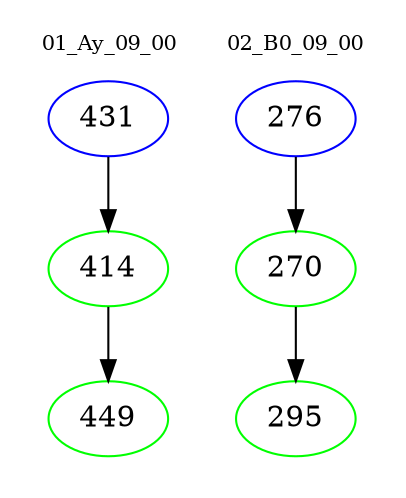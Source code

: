 digraph{
subgraph cluster_0 {
color = white
label = "01_Ay_09_00";
fontsize=10;
T0_431 [label="431", color="blue"]
T0_431 -> T0_414 [color="black"]
T0_414 [label="414", color="green"]
T0_414 -> T0_449 [color="black"]
T0_449 [label="449", color="green"]
}
subgraph cluster_1 {
color = white
label = "02_B0_09_00";
fontsize=10;
T1_276 [label="276", color="blue"]
T1_276 -> T1_270 [color="black"]
T1_270 [label="270", color="green"]
T1_270 -> T1_295 [color="black"]
T1_295 [label="295", color="green"]
}
}
